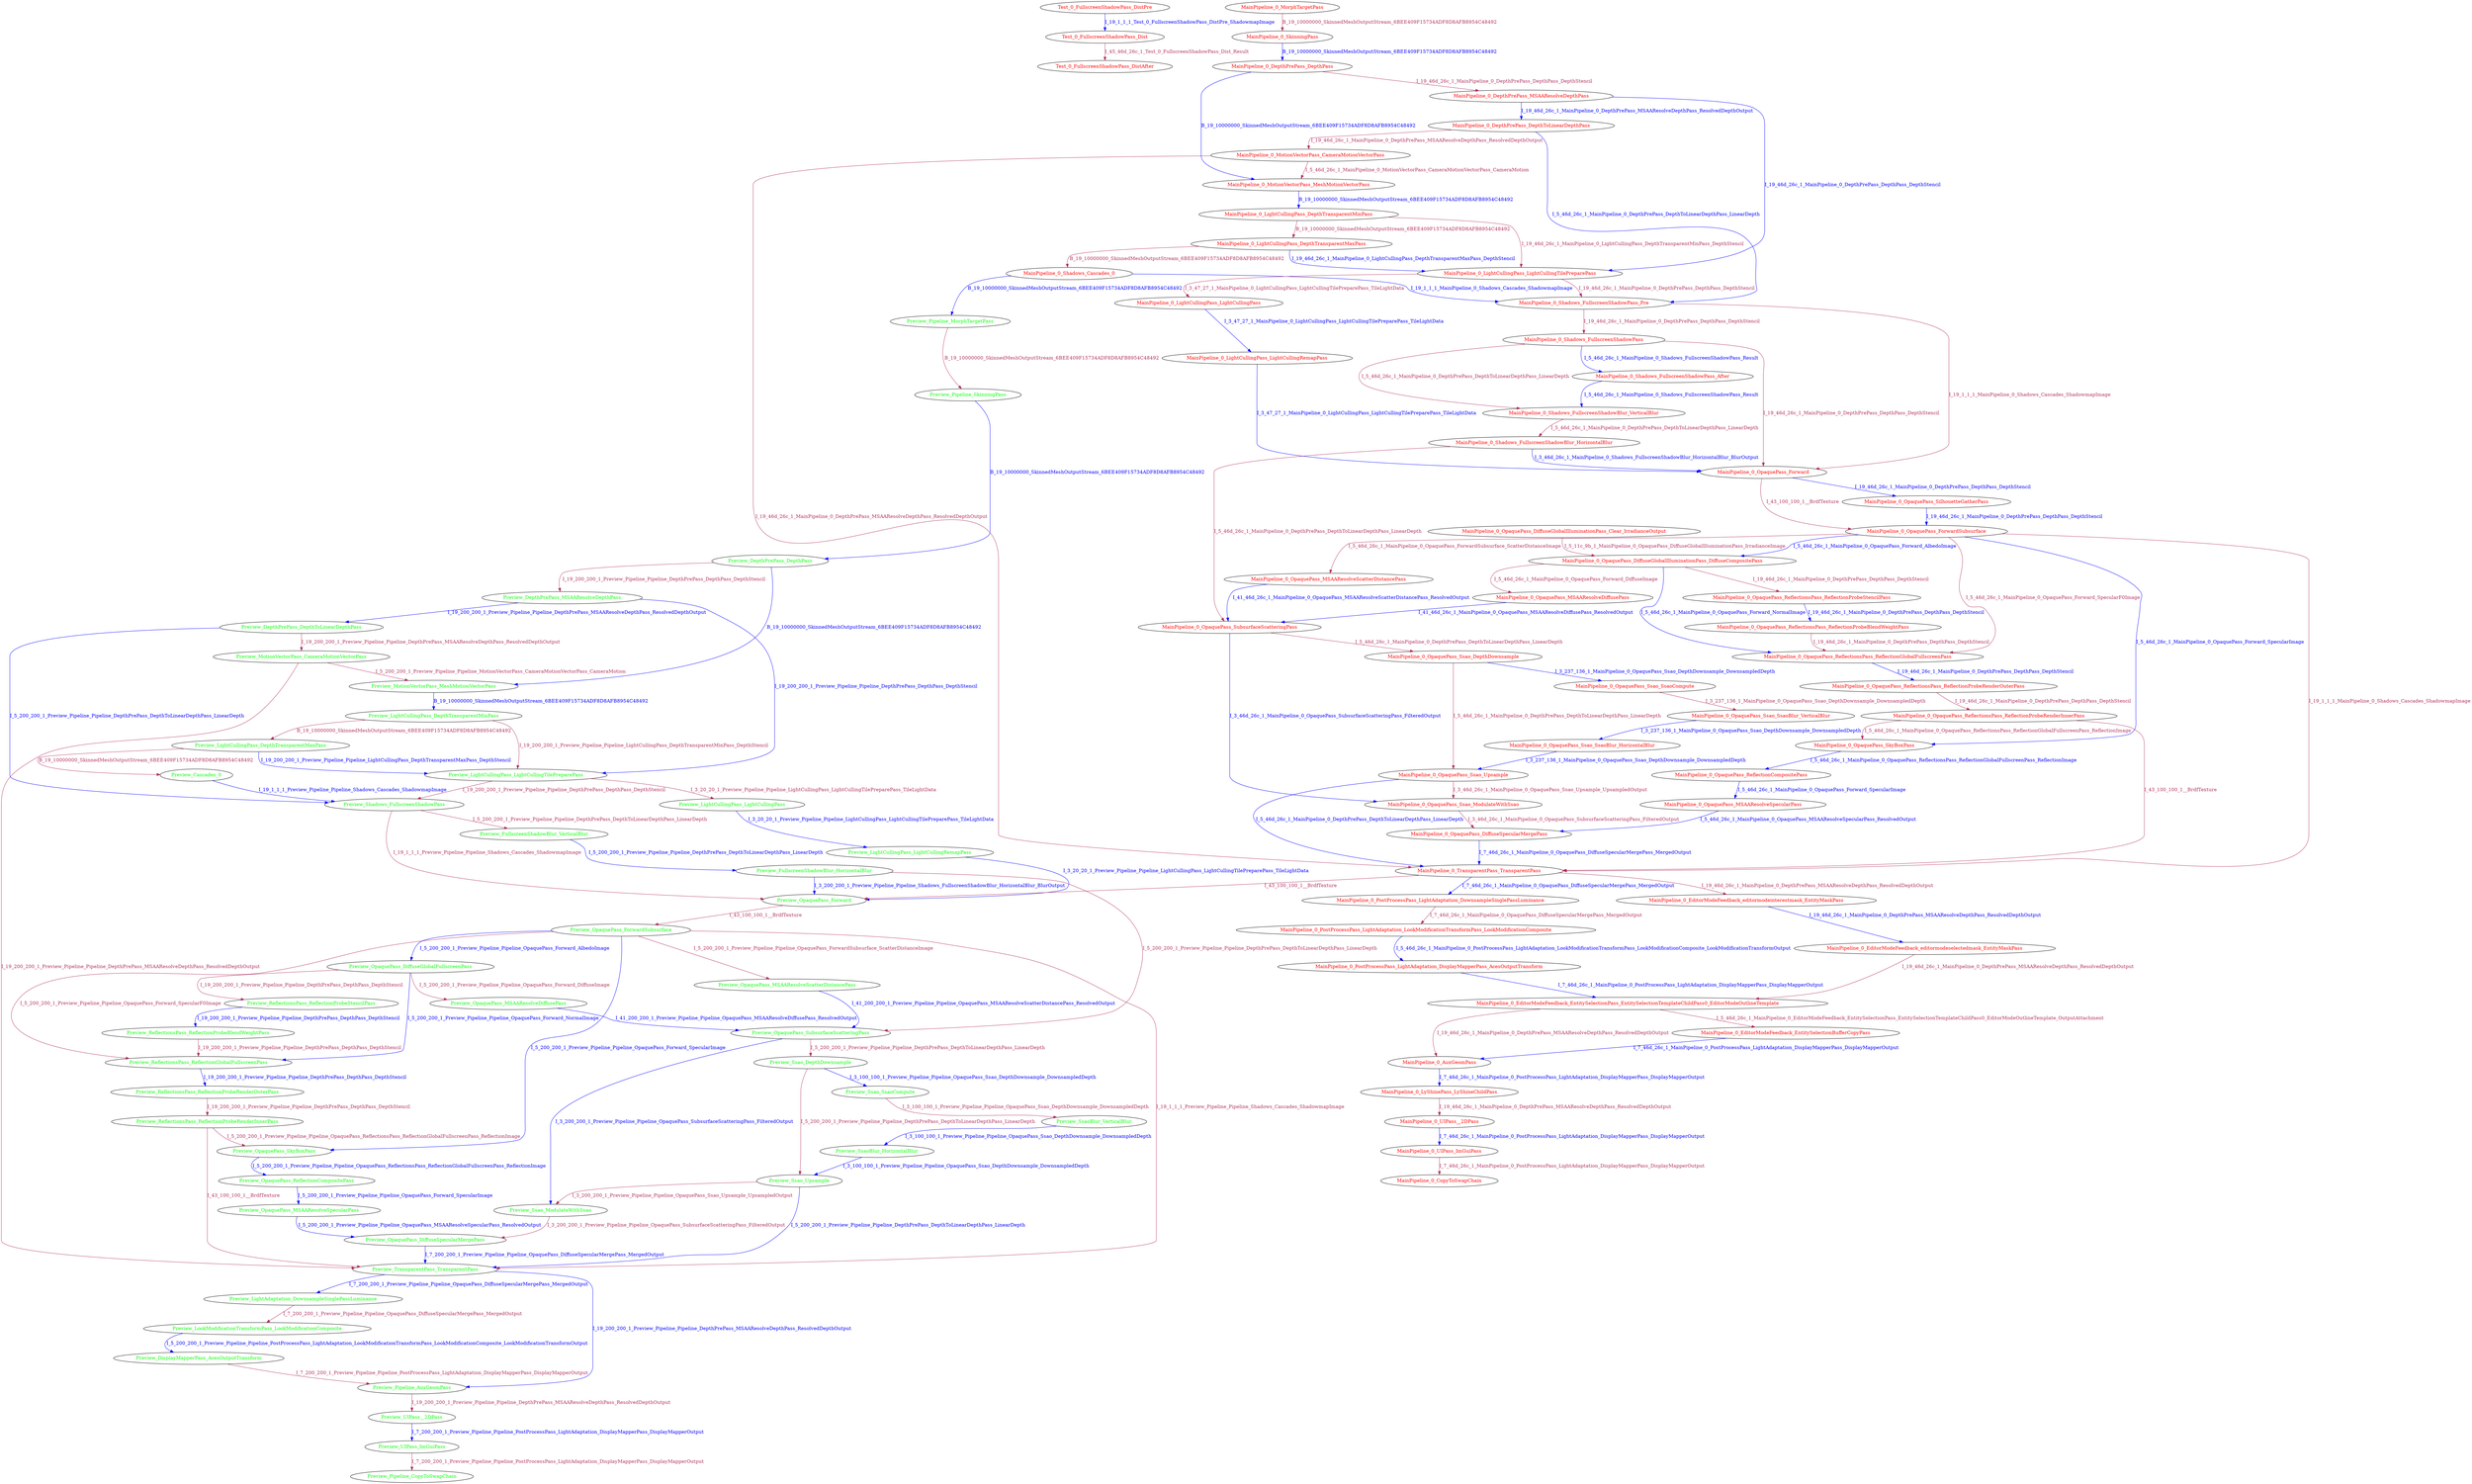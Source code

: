 digraph { Test_0_FullscreenShadowPass_DistAfter [fontcolor=red]
 Test_0_FullscreenShadowPass_Dist [fontcolor=red]
 Test_0_FullscreenShadowPass_DistPre [fontcolor=red]
 Preview_Pipeline_CopyToSwapChain [fontcolor=green]
 Preview_UIPass_ImGuiPass [fontcolor=green]
 Preview_UIPass__2DPass [fontcolor=green]
 Preview_Pipeline_AuxGeomPass [fontcolor=green]
 Preview_DisplayMapperPass_AcesOutputTransform [fontcolor=green]
 Preview_LookModificationTransformPass_LookModificationComposite [fontcolor=green]
 Preview_LightAdaptation_DownsampleSinglePassLuminance [fontcolor=green]
 Preview_TransparentPass_TransparentPass [fontcolor=green]
 Preview_OpaquePass_DiffuseSpecularMergePass [fontcolor=green]
 Preview_Ssao_ModulateWithSsao [fontcolor=green]
 Preview_Ssao_Upsample [fontcolor=green]
 Preview_SsaoBlur_HorizontalBlur [fontcolor=green]
 Preview_SsaoBlur_VerticalBlur [fontcolor=green]
 Preview_Ssao_SsaoCompute [fontcolor=green]
 Preview_Ssao_DepthDownsample [fontcolor=green]
 Preview_OpaquePass_SubsurfaceScatteringPass [fontcolor=green]
 Preview_OpaquePass_MSAAResolveScatterDistancePass [fontcolor=green]
 Preview_OpaquePass_MSAAResolveSpecularPass [fontcolor=green]
 Preview_OpaquePass_MSAAResolveDiffusePass [fontcolor=green]
 Preview_OpaquePass_ReflectionCompositePass [fontcolor=green]
 Preview_OpaquePass_SkyBoxPass [fontcolor=green]
 Preview_ReflectionsPass_ReflectionProbeRenderInnerPass [fontcolor=green]
 Preview_ReflectionsPass_ReflectionProbeRenderOuterPass [fontcolor=green]
 Preview_ReflectionsPass_ReflectionGlobalFullscreenPass [fontcolor=green]
 Preview_ReflectionsPass_ReflectionProbeBlendWeightPass [fontcolor=green]
 Preview_ReflectionsPass_ReflectionProbeStencilPass [fontcolor=green]
 Preview_OpaquePass_DiffuseGlobalFullscreenPass [fontcolor=green]
 Preview_OpaquePass_ForwardSubsurface [fontcolor=green]
 Preview_OpaquePass_Forward [fontcolor=green]
 Preview_FullscreenShadowBlur_HorizontalBlur [fontcolor=green]
 Preview_FullscreenShadowBlur_VerticalBlur [fontcolor=green]
 Preview_Shadows_FullscreenShadowPass [fontcolor=green]
 Preview_Cascades_0 [fontcolor=green]
 Preview_LightCullingPass_LightCullingRemapPass [fontcolor=green]
 Preview_LightCullingPass_LightCullingPass [fontcolor=green]
 Preview_LightCullingPass_LightCullingTilePreparePass [fontcolor=green]
 Preview_LightCullingPass_DepthTransparentMaxPass [fontcolor=green]
 Preview_LightCullingPass_DepthTransparentMinPass [fontcolor=green]
 Preview_MotionVectorPass_MeshMotionVectorPass [fontcolor=green]
 Preview_MotionVectorPass_CameraMotionVectorPass [fontcolor=green]
 Preview_DepthPrePass_DepthToLinearDepthPass [fontcolor=green]
 Preview_DepthPrePass_MSAAResolveDepthPass [fontcolor=green]
 Preview_DepthPrePass_DepthPass [fontcolor=green]
 Preview_Pipeline_SkinningPass [fontcolor=green]
 Preview_Pipeline_MorphTargetPass [fontcolor=green]
 MainPipeline_0_CopyToSwapChain [fontcolor=red]
 MainPipeline_0_UIPass_ImGuiPass [fontcolor=red]
 MainPipeline_0_UIPass__2DPass [fontcolor=red]
 MainPipeline_0_LyShinePass_LyShineChildPass [fontcolor=red]
 MainPipeline_0_AuxGeomPass [fontcolor=red]
 MainPipeline_0_EditorModeFeedback_EntitySelectionBufferCopyPass [fontcolor=red]
 MainPipeline_0_EditorModeFeedback_EntitySelectionPass_EntitySelectionTemplateChildPass0_EditorModeOutlineTemplate [fontcolor=red]
 MainPipeline_0_EditorModeFeedback_editormodeselectedmask_EntityMaskPass [fontcolor=red]
 MainPipeline_0_EditorModeFeedback_editormodeinterestmask_EntityMaskPass [fontcolor=red]
 MainPipeline_0_PostProcessPass_LightAdaptation_DisplayMapperPass_AcesOutputTransform [fontcolor=red]
 MainPipeline_0_PostProcessPass_LightAdaptation_LookModificationTransformPass_LookModificationComposite [fontcolor=red]
 MainPipeline_0_PostProcessPass_LightAdaptation_DownsampleSinglePassLuminance [fontcolor=red]
 MainPipeline_0_TransparentPass_TransparentPass [fontcolor=red]
 MainPipeline_0_OpaquePass_DiffuseSpecularMergePass [fontcolor=red]
 MainPipeline_0_OpaquePass_Ssao_ModulateWithSsao [fontcolor=red]
 MainPipeline_0_OpaquePass_Ssao_Upsample [fontcolor=red]
 MainPipeline_0_OpaquePass_Ssao_SsaoBlur_HorizontalBlur [fontcolor=red]
 MainPipeline_0_OpaquePass_Ssao_SsaoBlur_VerticalBlur [fontcolor=red]
 MainPipeline_0_OpaquePass_Ssao_SsaoCompute [fontcolor=red]
 MainPipeline_0_OpaquePass_Ssao_DepthDownsample [fontcolor=red]
 MainPipeline_0_OpaquePass_SubsurfaceScatteringPass [fontcolor=red]
 MainPipeline_0_OpaquePass_MSAAResolveScatterDistancePass [fontcolor=red]
 MainPipeline_0_OpaquePass_MSAAResolveSpecularPass [fontcolor=red]
 MainPipeline_0_OpaquePass_MSAAResolveDiffusePass [fontcolor=red]
 MainPipeline_0_OpaquePass_ReflectionCompositePass [fontcolor=red]
 MainPipeline_0_OpaquePass_SkyBoxPass [fontcolor=red]
 MainPipeline_0_OpaquePass_ReflectionsPass_ReflectionProbeRenderInnerPass [fontcolor=red]
 MainPipeline_0_OpaquePass_ReflectionsPass_ReflectionProbeRenderOuterPass [fontcolor=red]
 MainPipeline_0_OpaquePass_ReflectionsPass_ReflectionGlobalFullscreenPass [fontcolor=red]
 MainPipeline_0_OpaquePass_ReflectionsPass_ReflectionProbeBlendWeightPass [fontcolor=red]
 MainPipeline_0_OpaquePass_ReflectionsPass_ReflectionProbeStencilPass [fontcolor=red]
 MainPipeline_0_OpaquePass_DiffuseGlobalIlluminationPass_DiffuseCompositePass [fontcolor=red]
 MainPipeline_0_OpaquePass_DiffuseGlobalIlluminationPass_Clear_IrradianceOutput [fontcolor=red]
 MainPipeline_0_OpaquePass_ForwardSubsurface [fontcolor=red]
 MainPipeline_0_OpaquePass_SilhouetteGatherPass [fontcolor=red]
 MainPipeline_0_OpaquePass_Forward [fontcolor=red]
 MainPipeline_0_Shadows_FullscreenShadowBlur_HorizontalBlur [fontcolor=red]
 MainPipeline_0_Shadows_FullscreenShadowBlur_VerticalBlur [fontcolor=red]
 MainPipeline_0_Shadows_FullscreenShadowPass_After [fontcolor=red]
 MainPipeline_0_Shadows_FullscreenShadowPass [fontcolor=red]
 MainPipeline_0_Shadows_FullscreenShadowPass_Pre [fontcolor=red]
 MainPipeline_0_Shadows_Cascades_0 [fontcolor=red]
 MainPipeline_0_LightCullingPass_LightCullingRemapPass [fontcolor=red]
 MainPipeline_0_LightCullingPass_LightCullingPass [fontcolor=red]
 MainPipeline_0_LightCullingPass_LightCullingTilePreparePass [fontcolor=red]
 MainPipeline_0_LightCullingPass_DepthTransparentMaxPass [fontcolor=red]
 MainPipeline_0_LightCullingPass_DepthTransparentMinPass [fontcolor=red]
 MainPipeline_0_MotionVectorPass_MeshMotionVectorPass [fontcolor=red]
 MainPipeline_0_MotionVectorPass_CameraMotionVectorPass [fontcolor=red]
 MainPipeline_0_DepthPrePass_DepthToLinearDepthPass [fontcolor=red]
 MainPipeline_0_DepthPrePass_MSAAResolveDepthPass [fontcolor=red]
 MainPipeline_0_DepthPrePass_DepthPass [fontcolor=red]
 MainPipeline_0_SkinningPass [fontcolor=red]
 MainPipeline_0_MorphTargetPass [fontcolor=red]
  MainPipeline_0_MorphTargetPass -> MainPipeline_0_SkinningPass  [label=B_19_10000000_SkinnedMeshOutputStream_6BEE409F15734ADF8D8AFB8954C48492]
 [color=maroon] [fontcolor=maroon]  MainPipeline_0_SkinningPass -> MainPipeline_0_DepthPrePass_DepthPass  [label=B_19_10000000_SkinnedMeshOutputStream_6BEE409F15734ADF8D8AFB8954C48492]
 [color=blue] [fontcolor=blue]  MainPipeline_0_DepthPrePass_DepthPass -> MainPipeline_0_DepthPrePass_MSAAResolveDepthPass  [label=I_19_46d_26c_1_MainPipeline_0_DepthPrePass_DepthPass_DepthStencil]
 [color=maroon] [fontcolor=maroon]  MainPipeline_0_DepthPrePass_MSAAResolveDepthPass -> MainPipeline_0_DepthPrePass_DepthToLinearDepthPass  [label=I_19_46d_26c_1_MainPipeline_0_DepthPrePass_MSAAResolveDepthPass_ResolvedDepthOutput]
 [color=blue] [fontcolor=blue]  MainPipeline_0_DepthPrePass_DepthToLinearDepthPass -> MainPipeline_0_MotionVectorPass_CameraMotionVectorPass  [label=I_19_46d_26c_1_MainPipeline_0_DepthPrePass_MSAAResolveDepthPass_ResolvedDepthOutput]
 [color=maroon] [fontcolor=maroon]  MainPipeline_0_DepthPrePass_DepthPass -> MainPipeline_0_MotionVectorPass_MeshMotionVectorPass  [label=B_19_10000000_SkinnedMeshOutputStream_6BEE409F15734ADF8D8AFB8954C48492]
 [color=blue] [fontcolor=blue]  MainPipeline_0_MotionVectorPass_CameraMotionVectorPass -> MainPipeline_0_MotionVectorPass_MeshMotionVectorPass  [label=I_5_46d_26c_1_MainPipeline_0_MotionVectorPass_CameraMotionVectorPass_CameraMotion]
 [color=maroon] [fontcolor=maroon]  MainPipeline_0_MotionVectorPass_MeshMotionVectorPass -> MainPipeline_0_LightCullingPass_DepthTransparentMinPass  [label=B_19_10000000_SkinnedMeshOutputStream_6BEE409F15734ADF8D8AFB8954C48492]
 [color=blue] [fontcolor=blue]  MainPipeline_0_LightCullingPass_DepthTransparentMinPass -> MainPipeline_0_LightCullingPass_DepthTransparentMaxPass  [label=B_19_10000000_SkinnedMeshOutputStream_6BEE409F15734ADF8D8AFB8954C48492]
 [color=maroon] [fontcolor=maroon]  MainPipeline_0_DepthPrePass_MSAAResolveDepthPass -> MainPipeline_0_LightCullingPass_LightCullingTilePreparePass  [label=I_19_46d_26c_1_MainPipeline_0_DepthPrePass_DepthPass_DepthStencil]
 [color=blue] [fontcolor=blue]  MainPipeline_0_LightCullingPass_DepthTransparentMinPass -> MainPipeline_0_LightCullingPass_LightCullingTilePreparePass  [label=I_19_46d_26c_1_MainPipeline_0_LightCullingPass_DepthTransparentMinPass_DepthStencil]
 [color=maroon] [fontcolor=maroon]  MainPipeline_0_LightCullingPass_DepthTransparentMaxPass -> MainPipeline_0_LightCullingPass_LightCullingTilePreparePass  [label=I_19_46d_26c_1_MainPipeline_0_LightCullingPass_DepthTransparentMaxPass_DepthStencil]
 [color=blue] [fontcolor=blue]  MainPipeline_0_LightCullingPass_LightCullingTilePreparePass -> MainPipeline_0_LightCullingPass_LightCullingPass  [label=I_3_47_27_1_MainPipeline_0_LightCullingPass_LightCullingTilePreparePass_TileLightData]
 [color=maroon] [fontcolor=maroon]  MainPipeline_0_LightCullingPass_LightCullingPass -> MainPipeline_0_LightCullingPass_LightCullingRemapPass  [label=I_3_47_27_1_MainPipeline_0_LightCullingPass_LightCullingTilePreparePass_TileLightData]
 [color=blue] [fontcolor=blue]  MainPipeline_0_LightCullingPass_DepthTransparentMaxPass -> MainPipeline_0_Shadows_Cascades_0  [label=B_19_10000000_SkinnedMeshOutputStream_6BEE409F15734ADF8D8AFB8954C48492]
 [color=maroon] [fontcolor=maroon]  MainPipeline_0_Shadows_Cascades_0 -> MainPipeline_0_Shadows_FullscreenShadowPass_Pre  [label=I_19_1_1_1_MainPipeline_0_Shadows_Cascades_ShadowmapImage]
 [color=blue] [fontcolor=blue]  MainPipeline_0_LightCullingPass_LightCullingTilePreparePass -> MainPipeline_0_Shadows_FullscreenShadowPass_Pre  [label=I_19_46d_26c_1_MainPipeline_0_DepthPrePass_DepthPass_DepthStencil]
 [color=maroon] [fontcolor=maroon]  MainPipeline_0_DepthPrePass_DepthToLinearDepthPass -> MainPipeline_0_Shadows_FullscreenShadowPass_Pre  [label=I_5_46d_26c_1_MainPipeline_0_DepthPrePass_DepthToLinearDepthPass_LinearDepth]
 [color=blue] [fontcolor=blue]  MainPipeline_0_Shadows_FullscreenShadowPass_Pre -> MainPipeline_0_Shadows_FullscreenShadowPass  [label=I_19_46d_26c_1_MainPipeline_0_DepthPrePass_DepthPass_DepthStencil]
 [color=maroon] [fontcolor=maroon]  MainPipeline_0_Shadows_FullscreenShadowPass -> MainPipeline_0_Shadows_FullscreenShadowPass_After  [label=I_5_46d_26c_1_MainPipeline_0_Shadows_FullscreenShadowPass_Result]
 [color=blue] [fontcolor=blue]  MainPipeline_0_Shadows_FullscreenShadowPass -> MainPipeline_0_Shadows_FullscreenShadowBlur_VerticalBlur  [label=I_5_46d_26c_1_MainPipeline_0_DepthPrePass_DepthToLinearDepthPass_LinearDepth]
 [color=maroon] [fontcolor=maroon]  MainPipeline_0_Shadows_FullscreenShadowPass_After -> MainPipeline_0_Shadows_FullscreenShadowBlur_VerticalBlur  [label=I_5_46d_26c_1_MainPipeline_0_Shadows_FullscreenShadowPass_Result]
 [color=blue] [fontcolor=blue]  MainPipeline_0_Shadows_FullscreenShadowBlur_VerticalBlur -> MainPipeline_0_Shadows_FullscreenShadowBlur_HorizontalBlur  [label=I_5_46d_26c_1_MainPipeline_0_DepthPrePass_DepthToLinearDepthPass_LinearDepth]
 [color=maroon] [fontcolor=maroon]  MainPipeline_0_Shadows_FullscreenShadowBlur_HorizontalBlur -> MainPipeline_0_OpaquePass_Forward  [label=I_3_46d_26c_1_MainPipeline_0_Shadows_FullscreenShadowBlur_HorizontalBlur_BlurOutput]
 [color=blue] [fontcolor=blue]  MainPipeline_0_Shadows_FullscreenShadowPass_Pre -> MainPipeline_0_OpaquePass_Forward  [label=I_19_1_1_1_MainPipeline_0_Shadows_Cascades_ShadowmapImage]
 [color=maroon] [fontcolor=maroon]  MainPipeline_0_LightCullingPass_LightCullingRemapPass -> MainPipeline_0_OpaquePass_Forward  [label=I_3_47_27_1_MainPipeline_0_LightCullingPass_LightCullingTilePreparePass_TileLightData]
 [color=blue] [fontcolor=blue]  MainPipeline_0_Shadows_FullscreenShadowPass -> MainPipeline_0_OpaquePass_Forward  [label=I_19_46d_26c_1_MainPipeline_0_DepthPrePass_DepthPass_DepthStencil]
 [color=maroon] [fontcolor=maroon]  MainPipeline_0_OpaquePass_Forward -> MainPipeline_0_OpaquePass_SilhouetteGatherPass  [label=I_19_46d_26c_1_MainPipeline_0_DepthPrePass_DepthPass_DepthStencil]
 [color=blue] [fontcolor=blue]  MainPipeline_0_OpaquePass_Forward -> MainPipeline_0_OpaquePass_ForwardSubsurface  [label=I_43_100_100_1__BrdfTexture]
 [color=maroon] [fontcolor=maroon]  MainPipeline_0_OpaquePass_SilhouetteGatherPass -> MainPipeline_0_OpaquePass_ForwardSubsurface  [label=I_19_46d_26c_1_MainPipeline_0_DepthPrePass_DepthPass_DepthStencil]
 [color=blue] [fontcolor=blue]  MainPipeline_0_OpaquePass_DiffuseGlobalIlluminationPass_Clear_IrradianceOutput -> MainPipeline_0_OpaquePass_DiffuseGlobalIlluminationPass_DiffuseCompositePass  [label=I_5_11c_9b_1_MainPipeline_0_OpaquePass_DiffuseGlobalIlluminationPass_IrradianceImage]
 [color=maroon] [fontcolor=maroon]  MainPipeline_0_OpaquePass_ForwardSubsurface -> MainPipeline_0_OpaquePass_DiffuseGlobalIlluminationPass_DiffuseCompositePass  [label=I_5_46d_26c_1_MainPipeline_0_OpaquePass_Forward_AlbedoImage]
 [color=blue] [fontcolor=blue]  MainPipeline_0_OpaquePass_DiffuseGlobalIlluminationPass_DiffuseCompositePass -> MainPipeline_0_OpaquePass_ReflectionsPass_ReflectionProbeStencilPass  [label=I_19_46d_26c_1_MainPipeline_0_DepthPrePass_DepthPass_DepthStencil]
 [color=maroon] [fontcolor=maroon]  MainPipeline_0_OpaquePass_ReflectionsPass_ReflectionProbeStencilPass -> MainPipeline_0_OpaquePass_ReflectionsPass_ReflectionProbeBlendWeightPass  [label=I_19_46d_26c_1_MainPipeline_0_DepthPrePass_DepthPass_DepthStencil]
 [color=blue] [fontcolor=blue]  MainPipeline_0_OpaquePass_ReflectionsPass_ReflectionProbeBlendWeightPass -> MainPipeline_0_OpaquePass_ReflectionsPass_ReflectionGlobalFullscreenPass  [label=I_19_46d_26c_1_MainPipeline_0_DepthPrePass_DepthPass_DepthStencil]
 [color=maroon] [fontcolor=maroon]  MainPipeline_0_OpaquePass_DiffuseGlobalIlluminationPass_DiffuseCompositePass -> MainPipeline_0_OpaquePass_ReflectionsPass_ReflectionGlobalFullscreenPass  [label=I_5_46d_26c_1_MainPipeline_0_OpaquePass_Forward_NormalImage]
 [color=blue] [fontcolor=blue]  MainPipeline_0_OpaquePass_ForwardSubsurface -> MainPipeline_0_OpaquePass_ReflectionsPass_ReflectionGlobalFullscreenPass  [label=I_5_46d_26c_1_MainPipeline_0_OpaquePass_Forward_SpecularF0Image]
 [color=maroon] [fontcolor=maroon]  MainPipeline_0_OpaquePass_ReflectionsPass_ReflectionGlobalFullscreenPass -> MainPipeline_0_OpaquePass_ReflectionsPass_ReflectionProbeRenderOuterPass  [label=I_19_46d_26c_1_MainPipeline_0_DepthPrePass_DepthPass_DepthStencil]
 [color=blue] [fontcolor=blue]  MainPipeline_0_OpaquePass_ReflectionsPass_ReflectionProbeRenderOuterPass -> MainPipeline_0_OpaquePass_ReflectionsPass_ReflectionProbeRenderInnerPass  [label=I_19_46d_26c_1_MainPipeline_0_DepthPrePass_DepthPass_DepthStencil]
 [color=maroon] [fontcolor=maroon]  MainPipeline_0_OpaquePass_ForwardSubsurface -> MainPipeline_0_OpaquePass_SkyBoxPass  [label=I_5_46d_26c_1_MainPipeline_0_OpaquePass_Forward_SpecularImage]
 [color=blue] [fontcolor=blue]  MainPipeline_0_OpaquePass_ReflectionsPass_ReflectionProbeRenderInnerPass -> MainPipeline_0_OpaquePass_SkyBoxPass  [label=I_5_46d_26c_1_MainPipeline_0_OpaquePass_ReflectionsPass_ReflectionGlobalFullscreenPass_ReflectionImage]
 [color=maroon] [fontcolor=maroon]  MainPipeline_0_OpaquePass_SkyBoxPass -> MainPipeline_0_OpaquePass_ReflectionCompositePass  [label=I_5_46d_26c_1_MainPipeline_0_OpaquePass_ReflectionsPass_ReflectionGlobalFullscreenPass_ReflectionImage]
 [color=blue] [fontcolor=blue]  MainPipeline_0_OpaquePass_DiffuseGlobalIlluminationPass_DiffuseCompositePass -> MainPipeline_0_OpaquePass_MSAAResolveDiffusePass  [label=I_5_46d_26c_1_MainPipeline_0_OpaquePass_Forward_DiffuseImage]
 [color=maroon] [fontcolor=maroon]  MainPipeline_0_OpaquePass_ReflectionCompositePass -> MainPipeline_0_OpaquePass_MSAAResolveSpecularPass  [label=I_5_46d_26c_1_MainPipeline_0_OpaquePass_Forward_SpecularImage]
 [color=blue] [fontcolor=blue]  MainPipeline_0_OpaquePass_ForwardSubsurface -> MainPipeline_0_OpaquePass_MSAAResolveScatterDistancePass  [label=I_5_46d_26c_1_MainPipeline_0_OpaquePass_ForwardSubsurface_ScatterDistanceImage]
 [color=maroon] [fontcolor=maroon]  MainPipeline_0_OpaquePass_MSAAResolveDiffusePass -> MainPipeline_0_OpaquePass_SubsurfaceScatteringPass  [label=I_41_46d_26c_1_MainPipeline_0_OpaquePass_MSAAResolveDiffusePass_ResolvedOutput]
 [color=blue] [fontcolor=blue]  MainPipeline_0_Shadows_FullscreenShadowBlur_HorizontalBlur -> MainPipeline_0_OpaquePass_SubsurfaceScatteringPass  [label=I_5_46d_26c_1_MainPipeline_0_DepthPrePass_DepthToLinearDepthPass_LinearDepth]
 [color=maroon] [fontcolor=maroon]  MainPipeline_0_OpaquePass_MSAAResolveScatterDistancePass -> MainPipeline_0_OpaquePass_SubsurfaceScatteringPass  [label=I_41_46d_26c_1_MainPipeline_0_OpaquePass_MSAAResolveScatterDistancePass_ResolvedOutput]
 [color=blue] [fontcolor=blue]  MainPipeline_0_OpaquePass_SubsurfaceScatteringPass -> MainPipeline_0_OpaquePass_Ssao_DepthDownsample  [label=I_5_46d_26c_1_MainPipeline_0_DepthPrePass_DepthToLinearDepthPass_LinearDepth]
 [color=maroon] [fontcolor=maroon]  MainPipeline_0_OpaquePass_Ssao_DepthDownsample -> MainPipeline_0_OpaquePass_Ssao_SsaoCompute  [label=I_3_237_136_1_MainPipeline_0_OpaquePass_Ssao_DepthDownsample_DownsampledDepth]
 [color=blue] [fontcolor=blue]  MainPipeline_0_OpaquePass_Ssao_SsaoCompute -> MainPipeline_0_OpaquePass_Ssao_SsaoBlur_VerticalBlur  [label=I_3_237_136_1_MainPipeline_0_OpaquePass_Ssao_DepthDownsample_DownsampledDepth]
 [color=maroon] [fontcolor=maroon]  MainPipeline_0_OpaquePass_Ssao_SsaoBlur_VerticalBlur -> MainPipeline_0_OpaquePass_Ssao_SsaoBlur_HorizontalBlur  [label=I_3_237_136_1_MainPipeline_0_OpaquePass_Ssao_DepthDownsample_DownsampledDepth]
 [color=blue] [fontcolor=blue]  MainPipeline_0_OpaquePass_Ssao_DepthDownsample -> MainPipeline_0_OpaquePass_Ssao_Upsample  [label=I_5_46d_26c_1_MainPipeline_0_DepthPrePass_DepthToLinearDepthPass_LinearDepth]
 [color=maroon] [fontcolor=maroon]  MainPipeline_0_OpaquePass_Ssao_SsaoBlur_HorizontalBlur -> MainPipeline_0_OpaquePass_Ssao_Upsample  [label=I_3_237_136_1_MainPipeline_0_OpaquePass_Ssao_DepthDownsample_DownsampledDepth]
 [color=blue] [fontcolor=blue]  MainPipeline_0_OpaquePass_Ssao_Upsample -> MainPipeline_0_OpaquePass_Ssao_ModulateWithSsao  [label=I_3_46d_26c_1_MainPipeline_0_OpaquePass_Ssao_Upsample_UpsampledOutput]
 [color=maroon] [fontcolor=maroon]  MainPipeline_0_OpaquePass_SubsurfaceScatteringPass -> MainPipeline_0_OpaquePass_Ssao_ModulateWithSsao  [label=I_3_46d_26c_1_MainPipeline_0_OpaquePass_SubsurfaceScatteringPass_FilteredOutput]
 [color=blue] [fontcolor=blue]  MainPipeline_0_OpaquePass_Ssao_ModulateWithSsao -> MainPipeline_0_OpaquePass_DiffuseSpecularMergePass  [label=I_3_46d_26c_1_MainPipeline_0_OpaquePass_SubsurfaceScatteringPass_FilteredOutput]
 [color=maroon] [fontcolor=maroon]  MainPipeline_0_OpaquePass_MSAAResolveSpecularPass -> MainPipeline_0_OpaquePass_DiffuseSpecularMergePass  [label=I_5_46d_26c_1_MainPipeline_0_OpaquePass_MSAAResolveSpecularPass_ResolvedOutput]
 [color=blue] [fontcolor=blue]  MainPipeline_0_OpaquePass_ReflectionsPass_ReflectionProbeRenderInnerPass -> MainPipeline_0_TransparentPass_TransparentPass  [label=I_43_100_100_1__BrdfTexture]
 [color=maroon] [fontcolor=maroon]  MainPipeline_0_OpaquePass_DiffuseSpecularMergePass -> MainPipeline_0_TransparentPass_TransparentPass  [label=I_7_46d_26c_1_MainPipeline_0_OpaquePass_DiffuseSpecularMergePass_MergedOutput]
 [color=blue] [fontcolor=blue]  MainPipeline_0_OpaquePass_ForwardSubsurface -> MainPipeline_0_TransparentPass_TransparentPass  [label=I_19_1_1_1_MainPipeline_0_Shadows_Cascades_ShadowmapImage]
 [color=maroon] [fontcolor=maroon]  MainPipeline_0_OpaquePass_Ssao_Upsample -> MainPipeline_0_TransparentPass_TransparentPass  [label=I_5_46d_26c_1_MainPipeline_0_DepthPrePass_DepthToLinearDepthPass_LinearDepth]
 [color=blue] [fontcolor=blue]  MainPipeline_0_MotionVectorPass_CameraMotionVectorPass -> MainPipeline_0_TransparentPass_TransparentPass  [label=I_19_46d_26c_1_MainPipeline_0_DepthPrePass_MSAAResolveDepthPass_ResolvedDepthOutput]
 [color=maroon] [fontcolor=maroon]  MainPipeline_0_TransparentPass_TransparentPass -> MainPipeline_0_PostProcessPass_LightAdaptation_DownsampleSinglePassLuminance  [label=I_7_46d_26c_1_MainPipeline_0_OpaquePass_DiffuseSpecularMergePass_MergedOutput]
 [color=blue] [fontcolor=blue]  MainPipeline_0_PostProcessPass_LightAdaptation_DownsampleSinglePassLuminance -> MainPipeline_0_PostProcessPass_LightAdaptation_LookModificationTransformPass_LookModificationComposite  [label=I_7_46d_26c_1_MainPipeline_0_OpaquePass_DiffuseSpecularMergePass_MergedOutput]
 [color=maroon] [fontcolor=maroon]  MainPipeline_0_PostProcessPass_LightAdaptation_LookModificationTransformPass_LookModificationComposite -> MainPipeline_0_PostProcessPass_LightAdaptation_DisplayMapperPass_AcesOutputTransform  [label=I_5_46d_26c_1_MainPipeline_0_PostProcessPass_LightAdaptation_LookModificationTransformPass_LookModificationComposite_LookModificationTransformOutput]
 [color=blue] [fontcolor=blue]  MainPipeline_0_TransparentPass_TransparentPass -> MainPipeline_0_EditorModeFeedback_editormodeinterestmask_EntityMaskPass  [label=I_19_46d_26c_1_MainPipeline_0_DepthPrePass_MSAAResolveDepthPass_ResolvedDepthOutput]
 [color=maroon] [fontcolor=maroon]  MainPipeline_0_EditorModeFeedback_editormodeinterestmask_EntityMaskPass -> MainPipeline_0_EditorModeFeedback_editormodeselectedmask_EntityMaskPass  [label=I_19_46d_26c_1_MainPipeline_0_DepthPrePass_MSAAResolveDepthPass_ResolvedDepthOutput]
 [color=blue] [fontcolor=blue]  MainPipeline_0_EditorModeFeedback_editormodeselectedmask_EntityMaskPass -> MainPipeline_0_EditorModeFeedback_EntitySelectionPass_EntitySelectionTemplateChildPass0_EditorModeOutlineTemplate  [label=I_19_46d_26c_1_MainPipeline_0_DepthPrePass_MSAAResolveDepthPass_ResolvedDepthOutput]
 [color=maroon] [fontcolor=maroon]  MainPipeline_0_PostProcessPass_LightAdaptation_DisplayMapperPass_AcesOutputTransform -> MainPipeline_0_EditorModeFeedback_EntitySelectionPass_EntitySelectionTemplateChildPass0_EditorModeOutlineTemplate  [label=I_7_46d_26c_1_MainPipeline_0_PostProcessPass_LightAdaptation_DisplayMapperPass_DisplayMapperOutput]
 [color=blue] [fontcolor=blue]  MainPipeline_0_EditorModeFeedback_EntitySelectionPass_EntitySelectionTemplateChildPass0_EditorModeOutlineTemplate -> MainPipeline_0_EditorModeFeedback_EntitySelectionBufferCopyPass  [label=I_5_46d_26c_1_MainPipeline_0_EditorModeFeedback_EntitySelectionPass_EntitySelectionTemplateChildPass0_EditorModeOutlineTemplate_OutputAttachment]
 [color=maroon] [fontcolor=maroon]  MainPipeline_0_EditorModeFeedback_EntitySelectionBufferCopyPass -> MainPipeline_0_AuxGeomPass  [label=I_7_46d_26c_1_MainPipeline_0_PostProcessPass_LightAdaptation_DisplayMapperPass_DisplayMapperOutput]
 [color=blue] [fontcolor=blue]  MainPipeline_0_EditorModeFeedback_EntitySelectionPass_EntitySelectionTemplateChildPass0_EditorModeOutlineTemplate -> MainPipeline_0_AuxGeomPass  [label=I_19_46d_26c_1_MainPipeline_0_DepthPrePass_MSAAResolveDepthPass_ResolvedDepthOutput]
 [color=maroon] [fontcolor=maroon]  MainPipeline_0_AuxGeomPass -> MainPipeline_0_LyShinePass_LyShineChildPass  [label=I_7_46d_26c_1_MainPipeline_0_PostProcessPass_LightAdaptation_DisplayMapperPass_DisplayMapperOutput]
 [color=blue] [fontcolor=blue]  MainPipeline_0_LyShinePass_LyShineChildPass -> MainPipeline_0_UIPass__2DPass  [label=I_19_46d_26c_1_MainPipeline_0_DepthPrePass_MSAAResolveDepthPass_ResolvedDepthOutput]
 [color=maroon] [fontcolor=maroon]  MainPipeline_0_UIPass__2DPass -> MainPipeline_0_UIPass_ImGuiPass  [label=I_7_46d_26c_1_MainPipeline_0_PostProcessPass_LightAdaptation_DisplayMapperPass_DisplayMapperOutput]
 [color=blue] [fontcolor=blue]  MainPipeline_0_UIPass_ImGuiPass -> MainPipeline_0_CopyToSwapChain  [label=I_7_46d_26c_1_MainPipeline_0_PostProcessPass_LightAdaptation_DisplayMapperPass_DisplayMapperOutput]
 [color=maroon] [fontcolor=maroon]  MainPipeline_0_Shadows_Cascades_0 -> Preview_Pipeline_MorphTargetPass  [label=B_19_10000000_SkinnedMeshOutputStream_6BEE409F15734ADF8D8AFB8954C48492]
 [color=blue] [fontcolor=blue] Preview_Pipeline_MorphTargetPass -> Preview_Pipeline_SkinningPass  [label=B_19_10000000_SkinnedMeshOutputStream_6BEE409F15734ADF8D8AFB8954C48492]
 [color=maroon] [fontcolor=maroon] Preview_Pipeline_SkinningPass -> Preview_DepthPrePass_DepthPass  [label=B_19_10000000_SkinnedMeshOutputStream_6BEE409F15734ADF8D8AFB8954C48492]
 [color=blue] [fontcolor=blue] Preview_DepthPrePass_DepthPass -> Preview_DepthPrePass_MSAAResolveDepthPass  [label=I_19_200_200_1_Preview_Pipeline_Pipeline_DepthPrePass_DepthPass_DepthStencil]
 [color=maroon] [fontcolor=maroon] Preview_DepthPrePass_MSAAResolveDepthPass -> Preview_DepthPrePass_DepthToLinearDepthPass  [label=I_19_200_200_1_Preview_Pipeline_Pipeline_DepthPrePass_MSAAResolveDepthPass_ResolvedDepthOutput]
 [color=blue] [fontcolor=blue] Preview_DepthPrePass_DepthToLinearDepthPass -> Preview_MotionVectorPass_CameraMotionVectorPass  [label=I_19_200_200_1_Preview_Pipeline_Pipeline_DepthPrePass_MSAAResolveDepthPass_ResolvedDepthOutput]
 [color=maroon] [fontcolor=maroon] Preview_DepthPrePass_DepthPass -> Preview_MotionVectorPass_MeshMotionVectorPass  [label=B_19_10000000_SkinnedMeshOutputStream_6BEE409F15734ADF8D8AFB8954C48492]
 [color=blue] [fontcolor=blue] Preview_MotionVectorPass_CameraMotionVectorPass -> Preview_MotionVectorPass_MeshMotionVectorPass  [label=I_5_200_200_1_Preview_Pipeline_Pipeline_MotionVectorPass_CameraMotionVectorPass_CameraMotion]
 [color=maroon] [fontcolor=maroon] Preview_MotionVectorPass_MeshMotionVectorPass -> Preview_LightCullingPass_DepthTransparentMinPass  [label=B_19_10000000_SkinnedMeshOutputStream_6BEE409F15734ADF8D8AFB8954C48492]
 [color=blue] [fontcolor=blue] Preview_LightCullingPass_DepthTransparentMinPass -> Preview_LightCullingPass_DepthTransparentMaxPass  [label=B_19_10000000_SkinnedMeshOutputStream_6BEE409F15734ADF8D8AFB8954C48492]
 [color=maroon] [fontcolor=maroon] Preview_DepthPrePass_MSAAResolveDepthPass -> Preview_LightCullingPass_LightCullingTilePreparePass  [label=I_19_200_200_1_Preview_Pipeline_Pipeline_DepthPrePass_DepthPass_DepthStencil]
 [color=blue] [fontcolor=blue] Preview_LightCullingPass_DepthTransparentMinPass -> Preview_LightCullingPass_LightCullingTilePreparePass  [label=I_19_200_200_1_Preview_Pipeline_Pipeline_LightCullingPass_DepthTransparentMinPass_DepthStencil]
 [color=maroon] [fontcolor=maroon] Preview_LightCullingPass_DepthTransparentMaxPass -> Preview_LightCullingPass_LightCullingTilePreparePass  [label=I_19_200_200_1_Preview_Pipeline_Pipeline_LightCullingPass_DepthTransparentMaxPass_DepthStencil]
 [color=blue] [fontcolor=blue] Preview_LightCullingPass_LightCullingTilePreparePass -> Preview_LightCullingPass_LightCullingPass  [label=I_3_20_20_1_Preview_Pipeline_Pipeline_LightCullingPass_LightCullingTilePreparePass_TileLightData]
 [color=maroon] [fontcolor=maroon] Preview_LightCullingPass_LightCullingPass -> Preview_LightCullingPass_LightCullingRemapPass  [label=I_3_20_20_1_Preview_Pipeline_Pipeline_LightCullingPass_LightCullingTilePreparePass_TileLightData]
 [color=blue] [fontcolor=blue] Preview_LightCullingPass_DepthTransparentMaxPass -> Preview_Cascades_0  [label=B_19_10000000_SkinnedMeshOutputStream_6BEE409F15734ADF8D8AFB8954C48492]
 [color=maroon] [fontcolor=maroon] Preview_Cascades_0 -> Preview_Shadows_FullscreenShadowPass  [label=I_19_1_1_1_Preview_Pipeline_Pipeline_Shadows_Cascades_ShadowmapImage]
 [color=blue] [fontcolor=blue] Preview_LightCullingPass_LightCullingTilePreparePass -> Preview_Shadows_FullscreenShadowPass  [label=I_19_200_200_1_Preview_Pipeline_Pipeline_DepthPrePass_DepthPass_DepthStencil]
 [color=maroon] [fontcolor=maroon] Preview_DepthPrePass_DepthToLinearDepthPass -> Preview_Shadows_FullscreenShadowPass  [label=I_5_200_200_1_Preview_Pipeline_Pipeline_DepthPrePass_DepthToLinearDepthPass_LinearDepth]
 [color=blue] [fontcolor=blue] Preview_Shadows_FullscreenShadowPass -> Preview_FullscreenShadowBlur_VerticalBlur  [label=I_5_200_200_1_Preview_Pipeline_Pipeline_DepthPrePass_DepthToLinearDepthPass_LinearDepth]
 [color=maroon] [fontcolor=maroon] Preview_FullscreenShadowBlur_VerticalBlur -> Preview_FullscreenShadowBlur_HorizontalBlur  [label=I_5_200_200_1_Preview_Pipeline_Pipeline_DepthPrePass_DepthToLinearDepthPass_LinearDepth]
 [color=blue] [fontcolor=blue]  MainPipeline_0_TransparentPass_TransparentPass -> Preview_OpaquePass_Forward  [label=I_43_100_100_1__BrdfTexture]
 [color=maroon] [fontcolor=maroon] Preview_FullscreenShadowBlur_HorizontalBlur -> Preview_OpaquePass_Forward  [label=I_3_200_200_1_Preview_Pipeline_Pipeline_Shadows_FullscreenShadowBlur_HorizontalBlur_BlurOutput]
 [color=blue] [fontcolor=blue] Preview_Shadows_FullscreenShadowPass -> Preview_OpaquePass_Forward  [label=I_19_1_1_1_Preview_Pipeline_Pipeline_Shadows_Cascades_ShadowmapImage]
 [color=maroon] [fontcolor=maroon] Preview_LightCullingPass_LightCullingRemapPass -> Preview_OpaquePass_Forward  [label=I_3_20_20_1_Preview_Pipeline_Pipeline_LightCullingPass_LightCullingTilePreparePass_TileLightData]
 [color=blue] [fontcolor=blue] Preview_OpaquePass_Forward -> Preview_OpaquePass_ForwardSubsurface  [label=I_43_100_100_1__BrdfTexture]
 [color=maroon] [fontcolor=maroon] Preview_OpaquePass_ForwardSubsurface -> Preview_OpaquePass_DiffuseGlobalFullscreenPass  [label=I_5_200_200_1_Preview_Pipeline_Pipeline_OpaquePass_Forward_AlbedoImage]
 [color=blue] [fontcolor=blue] Preview_OpaquePass_DiffuseGlobalFullscreenPass -> Preview_ReflectionsPass_ReflectionProbeStencilPass  [label=I_19_200_200_1_Preview_Pipeline_Pipeline_DepthPrePass_DepthPass_DepthStencil]
 [color=maroon] [fontcolor=maroon] Preview_ReflectionsPass_ReflectionProbeStencilPass -> Preview_ReflectionsPass_ReflectionProbeBlendWeightPass  [label=I_19_200_200_1_Preview_Pipeline_Pipeline_DepthPrePass_DepthPass_DepthStencil]
 [color=blue] [fontcolor=blue] Preview_ReflectionsPass_ReflectionProbeBlendWeightPass -> Preview_ReflectionsPass_ReflectionGlobalFullscreenPass  [label=I_19_200_200_1_Preview_Pipeline_Pipeline_DepthPrePass_DepthPass_DepthStencil]
 [color=maroon] [fontcolor=maroon] Preview_OpaquePass_DiffuseGlobalFullscreenPass -> Preview_ReflectionsPass_ReflectionGlobalFullscreenPass  [label=I_5_200_200_1_Preview_Pipeline_Pipeline_OpaquePass_Forward_NormalImage]
 [color=blue] [fontcolor=blue] Preview_OpaquePass_ForwardSubsurface -> Preview_ReflectionsPass_ReflectionGlobalFullscreenPass  [label=I_5_200_200_1_Preview_Pipeline_Pipeline_OpaquePass_Forward_SpecularF0Image]
 [color=maroon] [fontcolor=maroon] Preview_ReflectionsPass_ReflectionGlobalFullscreenPass -> Preview_ReflectionsPass_ReflectionProbeRenderOuterPass  [label=I_19_200_200_1_Preview_Pipeline_Pipeline_DepthPrePass_DepthPass_DepthStencil]
 [color=blue] [fontcolor=blue] Preview_ReflectionsPass_ReflectionProbeRenderOuterPass -> Preview_ReflectionsPass_ReflectionProbeRenderInnerPass  [label=I_19_200_200_1_Preview_Pipeline_Pipeline_DepthPrePass_DepthPass_DepthStencil]
 [color=maroon] [fontcolor=maroon] Preview_OpaquePass_ForwardSubsurface -> Preview_OpaquePass_SkyBoxPass  [label=I_5_200_200_1_Preview_Pipeline_Pipeline_OpaquePass_Forward_SpecularImage]
 [color=blue] [fontcolor=blue] Preview_ReflectionsPass_ReflectionProbeRenderInnerPass -> Preview_OpaquePass_SkyBoxPass  [label=I_5_200_200_1_Preview_Pipeline_Pipeline_OpaquePass_ReflectionsPass_ReflectionGlobalFullscreenPass_ReflectionImage]
 [color=maroon] [fontcolor=maroon] Preview_OpaquePass_SkyBoxPass -> Preview_OpaquePass_ReflectionCompositePass  [label=I_5_200_200_1_Preview_Pipeline_Pipeline_OpaquePass_ReflectionsPass_ReflectionGlobalFullscreenPass_ReflectionImage]
 [color=blue] [fontcolor=blue] Preview_OpaquePass_DiffuseGlobalFullscreenPass -> Preview_OpaquePass_MSAAResolveDiffusePass  [label=I_5_200_200_1_Preview_Pipeline_Pipeline_OpaquePass_Forward_DiffuseImage]
 [color=maroon] [fontcolor=maroon] Preview_OpaquePass_ReflectionCompositePass -> Preview_OpaquePass_MSAAResolveSpecularPass  [label=I_5_200_200_1_Preview_Pipeline_Pipeline_OpaquePass_Forward_SpecularImage]
 [color=blue] [fontcolor=blue] Preview_OpaquePass_ForwardSubsurface -> Preview_OpaquePass_MSAAResolveScatterDistancePass  [label=I_5_200_200_1_Preview_Pipeline_Pipeline_OpaquePass_ForwardSubsurface_ScatterDistanceImage]
 [color=maroon] [fontcolor=maroon] Preview_OpaquePass_MSAAResolveDiffusePass -> Preview_OpaquePass_SubsurfaceScatteringPass  [label=I_41_200_200_1_Preview_Pipeline_Pipeline_OpaquePass_MSAAResolveDiffusePass_ResolvedOutput]
 [color=blue] [fontcolor=blue] Preview_FullscreenShadowBlur_HorizontalBlur -> Preview_OpaquePass_SubsurfaceScatteringPass  [label=I_5_200_200_1_Preview_Pipeline_Pipeline_DepthPrePass_DepthToLinearDepthPass_LinearDepth]
 [color=maroon] [fontcolor=maroon] Preview_OpaquePass_MSAAResolveScatterDistancePass -> Preview_OpaquePass_SubsurfaceScatteringPass  [label=I_41_200_200_1_Preview_Pipeline_Pipeline_OpaquePass_MSAAResolveScatterDistancePass_ResolvedOutput]
 [color=blue] [fontcolor=blue] Preview_OpaquePass_SubsurfaceScatteringPass -> Preview_Ssao_DepthDownsample  [label=I_5_200_200_1_Preview_Pipeline_Pipeline_DepthPrePass_DepthToLinearDepthPass_LinearDepth]
 [color=maroon] [fontcolor=maroon] Preview_Ssao_DepthDownsample -> Preview_Ssao_SsaoCompute  [label=I_3_100_100_1_Preview_Pipeline_Pipeline_OpaquePass_Ssao_DepthDownsample_DownsampledDepth]
 [color=blue] [fontcolor=blue] Preview_Ssao_SsaoCompute -> Preview_SsaoBlur_VerticalBlur  [label=I_3_100_100_1_Preview_Pipeline_Pipeline_OpaquePass_Ssao_DepthDownsample_DownsampledDepth]
 [color=maroon] [fontcolor=maroon] Preview_SsaoBlur_VerticalBlur -> Preview_SsaoBlur_HorizontalBlur  [label=I_3_100_100_1_Preview_Pipeline_Pipeline_OpaquePass_Ssao_DepthDownsample_DownsampledDepth]
 [color=blue] [fontcolor=blue] Preview_Ssao_DepthDownsample -> Preview_Ssao_Upsample  [label=I_5_200_200_1_Preview_Pipeline_Pipeline_DepthPrePass_DepthToLinearDepthPass_LinearDepth]
 [color=maroon] [fontcolor=maroon] Preview_SsaoBlur_HorizontalBlur -> Preview_Ssao_Upsample  [label=I_3_100_100_1_Preview_Pipeline_Pipeline_OpaquePass_Ssao_DepthDownsample_DownsampledDepth]
 [color=blue] [fontcolor=blue] Preview_Ssao_Upsample -> Preview_Ssao_ModulateWithSsao  [label=I_3_200_200_1_Preview_Pipeline_Pipeline_OpaquePass_Ssao_Upsample_UpsampledOutput]
 [color=maroon] [fontcolor=maroon] Preview_OpaquePass_SubsurfaceScatteringPass -> Preview_Ssao_ModulateWithSsao  [label=I_3_200_200_1_Preview_Pipeline_Pipeline_OpaquePass_SubsurfaceScatteringPass_FilteredOutput]
 [color=blue] [fontcolor=blue] Preview_Ssao_ModulateWithSsao -> Preview_OpaquePass_DiffuseSpecularMergePass  [label=I_3_200_200_1_Preview_Pipeline_Pipeline_OpaquePass_SubsurfaceScatteringPass_FilteredOutput]
 [color=maroon] [fontcolor=maroon] Preview_OpaquePass_MSAAResolveSpecularPass -> Preview_OpaquePass_DiffuseSpecularMergePass  [label=I_5_200_200_1_Preview_Pipeline_Pipeline_OpaquePass_MSAAResolveSpecularPass_ResolvedOutput]
 [color=blue] [fontcolor=blue] Preview_ReflectionsPass_ReflectionProbeRenderInnerPass -> Preview_TransparentPass_TransparentPass  [label=I_43_100_100_1__BrdfTexture]
 [color=maroon] [fontcolor=maroon] Preview_OpaquePass_DiffuseSpecularMergePass -> Preview_TransparentPass_TransparentPass  [label=I_7_200_200_1_Preview_Pipeline_Pipeline_OpaquePass_DiffuseSpecularMergePass_MergedOutput]
 [color=blue] [fontcolor=blue] Preview_OpaquePass_ForwardSubsurface -> Preview_TransparentPass_TransparentPass  [label=I_19_1_1_1_Preview_Pipeline_Pipeline_Shadows_Cascades_ShadowmapImage]
 [color=maroon] [fontcolor=maroon] Preview_Ssao_Upsample -> Preview_TransparentPass_TransparentPass  [label=I_5_200_200_1_Preview_Pipeline_Pipeline_DepthPrePass_DepthToLinearDepthPass_LinearDepth]
 [color=blue] [fontcolor=blue] Preview_MotionVectorPass_CameraMotionVectorPass -> Preview_TransparentPass_TransparentPass  [label=I_19_200_200_1_Preview_Pipeline_Pipeline_DepthPrePass_MSAAResolveDepthPass_ResolvedDepthOutput]
 [color=maroon] [fontcolor=maroon] Preview_TransparentPass_TransparentPass -> Preview_LightAdaptation_DownsampleSinglePassLuminance  [label=I_7_200_200_1_Preview_Pipeline_Pipeline_OpaquePass_DiffuseSpecularMergePass_MergedOutput]
 [color=blue] [fontcolor=blue] Preview_LightAdaptation_DownsampleSinglePassLuminance -> Preview_LookModificationTransformPass_LookModificationComposite  [label=I_7_200_200_1_Preview_Pipeline_Pipeline_OpaquePass_DiffuseSpecularMergePass_MergedOutput]
 [color=maroon] [fontcolor=maroon] Preview_LookModificationTransformPass_LookModificationComposite -> Preview_DisplayMapperPass_AcesOutputTransform  [label=I_5_200_200_1_Preview_Pipeline_Pipeline_PostProcessPass_LightAdaptation_LookModificationTransformPass_LookModificationComposite_LookModificationTransformOutput]
 [color=blue] [fontcolor=blue] Preview_DisplayMapperPass_AcesOutputTransform -> Preview_Pipeline_AuxGeomPass  [label=I_7_200_200_1_Preview_Pipeline_Pipeline_PostProcessPass_LightAdaptation_DisplayMapperPass_DisplayMapperOutput]
 [color=maroon] [fontcolor=maroon] Preview_TransparentPass_TransparentPass -> Preview_Pipeline_AuxGeomPass  [label=I_19_200_200_1_Preview_Pipeline_Pipeline_DepthPrePass_MSAAResolveDepthPass_ResolvedDepthOutput]
 [color=blue] [fontcolor=blue] Preview_Pipeline_AuxGeomPass -> Preview_UIPass__2DPass  [label=I_19_200_200_1_Preview_Pipeline_Pipeline_DepthPrePass_MSAAResolveDepthPass_ResolvedDepthOutput]
 [color=maroon] [fontcolor=maroon] Preview_UIPass__2DPass -> Preview_UIPass_ImGuiPass  [label=I_7_200_200_1_Preview_Pipeline_Pipeline_PostProcessPass_LightAdaptation_DisplayMapperPass_DisplayMapperOutput]
 [color=blue] [fontcolor=blue] Preview_UIPass_ImGuiPass -> Preview_Pipeline_CopyToSwapChain  [label=I_7_200_200_1_Preview_Pipeline_Pipeline_PostProcessPass_LightAdaptation_DisplayMapperPass_DisplayMapperOutput]
 [color=maroon] [fontcolor=maroon]  Test_0_FullscreenShadowPass_DistPre -> Test_0_FullscreenShadowPass_Dist  [label=I_19_1_1_1_Test_0_FullscreenShadowPass_DistPre_ShadowmapImage]
 [color=blue] [fontcolor=blue]  Test_0_FullscreenShadowPass_Dist -> Test_0_FullscreenShadowPass_DistAfter  [label=I_45_46d_26c_1_Test_0_FullscreenShadowPass_Dist_Result]
 [color=maroon] [fontcolor=maroon] }